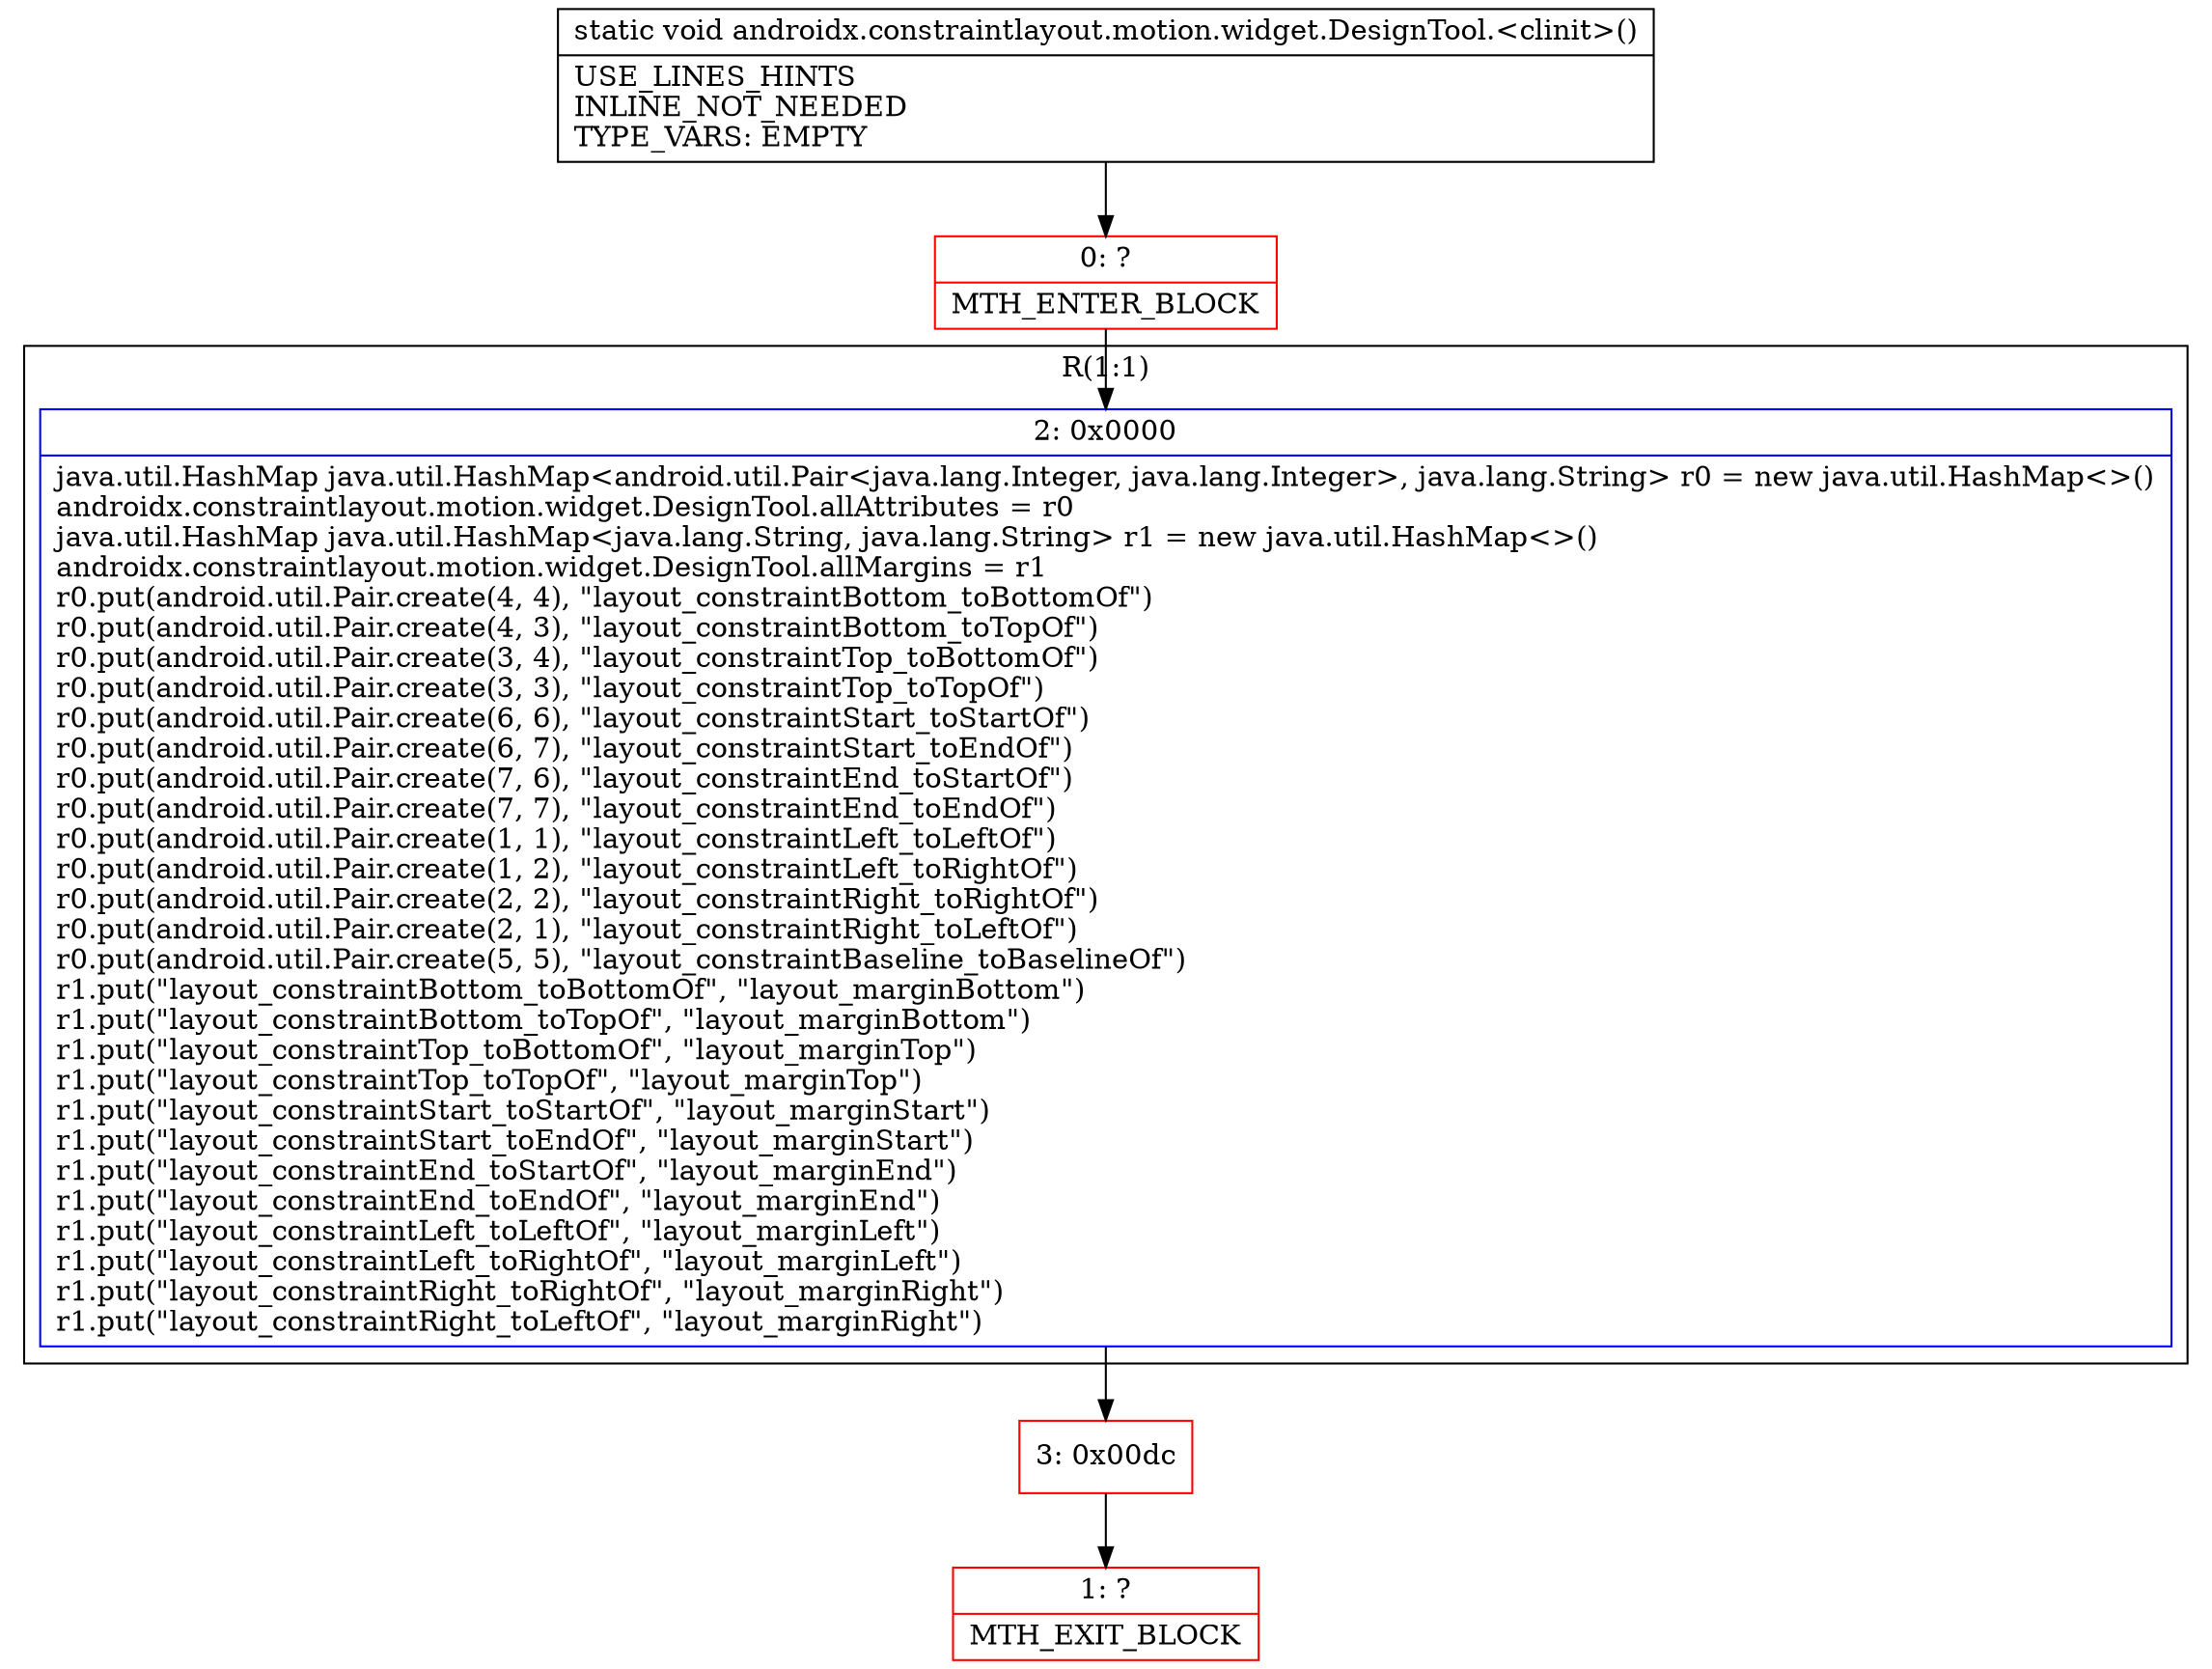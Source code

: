digraph "CFG forandroidx.constraintlayout.motion.widget.DesignTool.\<clinit\>()V" {
subgraph cluster_Region_1002479113 {
label = "R(1:1)";
node [shape=record,color=blue];
Node_2 [shape=record,label="{2\:\ 0x0000|java.util.HashMap java.util.HashMap\<android.util.Pair\<java.lang.Integer, java.lang.Integer\>, java.lang.String\> r0 = new java.util.HashMap\<\>()\landroidx.constraintlayout.motion.widget.DesignTool.allAttributes = r0\ljava.util.HashMap java.util.HashMap\<java.lang.String, java.lang.String\> r1 = new java.util.HashMap\<\>()\landroidx.constraintlayout.motion.widget.DesignTool.allMargins = r1\lr0.put(android.util.Pair.create(4, 4), \"layout_constraintBottom_toBottomOf\")\lr0.put(android.util.Pair.create(4, 3), \"layout_constraintBottom_toTopOf\")\lr0.put(android.util.Pair.create(3, 4), \"layout_constraintTop_toBottomOf\")\lr0.put(android.util.Pair.create(3, 3), \"layout_constraintTop_toTopOf\")\lr0.put(android.util.Pair.create(6, 6), \"layout_constraintStart_toStartOf\")\lr0.put(android.util.Pair.create(6, 7), \"layout_constraintStart_toEndOf\")\lr0.put(android.util.Pair.create(7, 6), \"layout_constraintEnd_toStartOf\")\lr0.put(android.util.Pair.create(7, 7), \"layout_constraintEnd_toEndOf\")\lr0.put(android.util.Pair.create(1, 1), \"layout_constraintLeft_toLeftOf\")\lr0.put(android.util.Pair.create(1, 2), \"layout_constraintLeft_toRightOf\")\lr0.put(android.util.Pair.create(2, 2), \"layout_constraintRight_toRightOf\")\lr0.put(android.util.Pair.create(2, 1), \"layout_constraintRight_toLeftOf\")\lr0.put(android.util.Pair.create(5, 5), \"layout_constraintBaseline_toBaselineOf\")\lr1.put(\"layout_constraintBottom_toBottomOf\", \"layout_marginBottom\")\lr1.put(\"layout_constraintBottom_toTopOf\", \"layout_marginBottom\")\lr1.put(\"layout_constraintTop_toBottomOf\", \"layout_marginTop\")\lr1.put(\"layout_constraintTop_toTopOf\", \"layout_marginTop\")\lr1.put(\"layout_constraintStart_toStartOf\", \"layout_marginStart\")\lr1.put(\"layout_constraintStart_toEndOf\", \"layout_marginStart\")\lr1.put(\"layout_constraintEnd_toStartOf\", \"layout_marginEnd\")\lr1.put(\"layout_constraintEnd_toEndOf\", \"layout_marginEnd\")\lr1.put(\"layout_constraintLeft_toLeftOf\", \"layout_marginLeft\")\lr1.put(\"layout_constraintLeft_toRightOf\", \"layout_marginLeft\")\lr1.put(\"layout_constraintRight_toRightOf\", \"layout_marginRight\")\lr1.put(\"layout_constraintRight_toLeftOf\", \"layout_marginRight\")\l}"];
}
Node_0 [shape=record,color=red,label="{0\:\ ?|MTH_ENTER_BLOCK\l}"];
Node_3 [shape=record,color=red,label="{3\:\ 0x00dc}"];
Node_1 [shape=record,color=red,label="{1\:\ ?|MTH_EXIT_BLOCK\l}"];
MethodNode[shape=record,label="{static void androidx.constraintlayout.motion.widget.DesignTool.\<clinit\>()  | USE_LINES_HINTS\lINLINE_NOT_NEEDED\lTYPE_VARS: EMPTY\l}"];
MethodNode -> Node_0;Node_2 -> Node_3;
Node_0 -> Node_2;
Node_3 -> Node_1;
}

